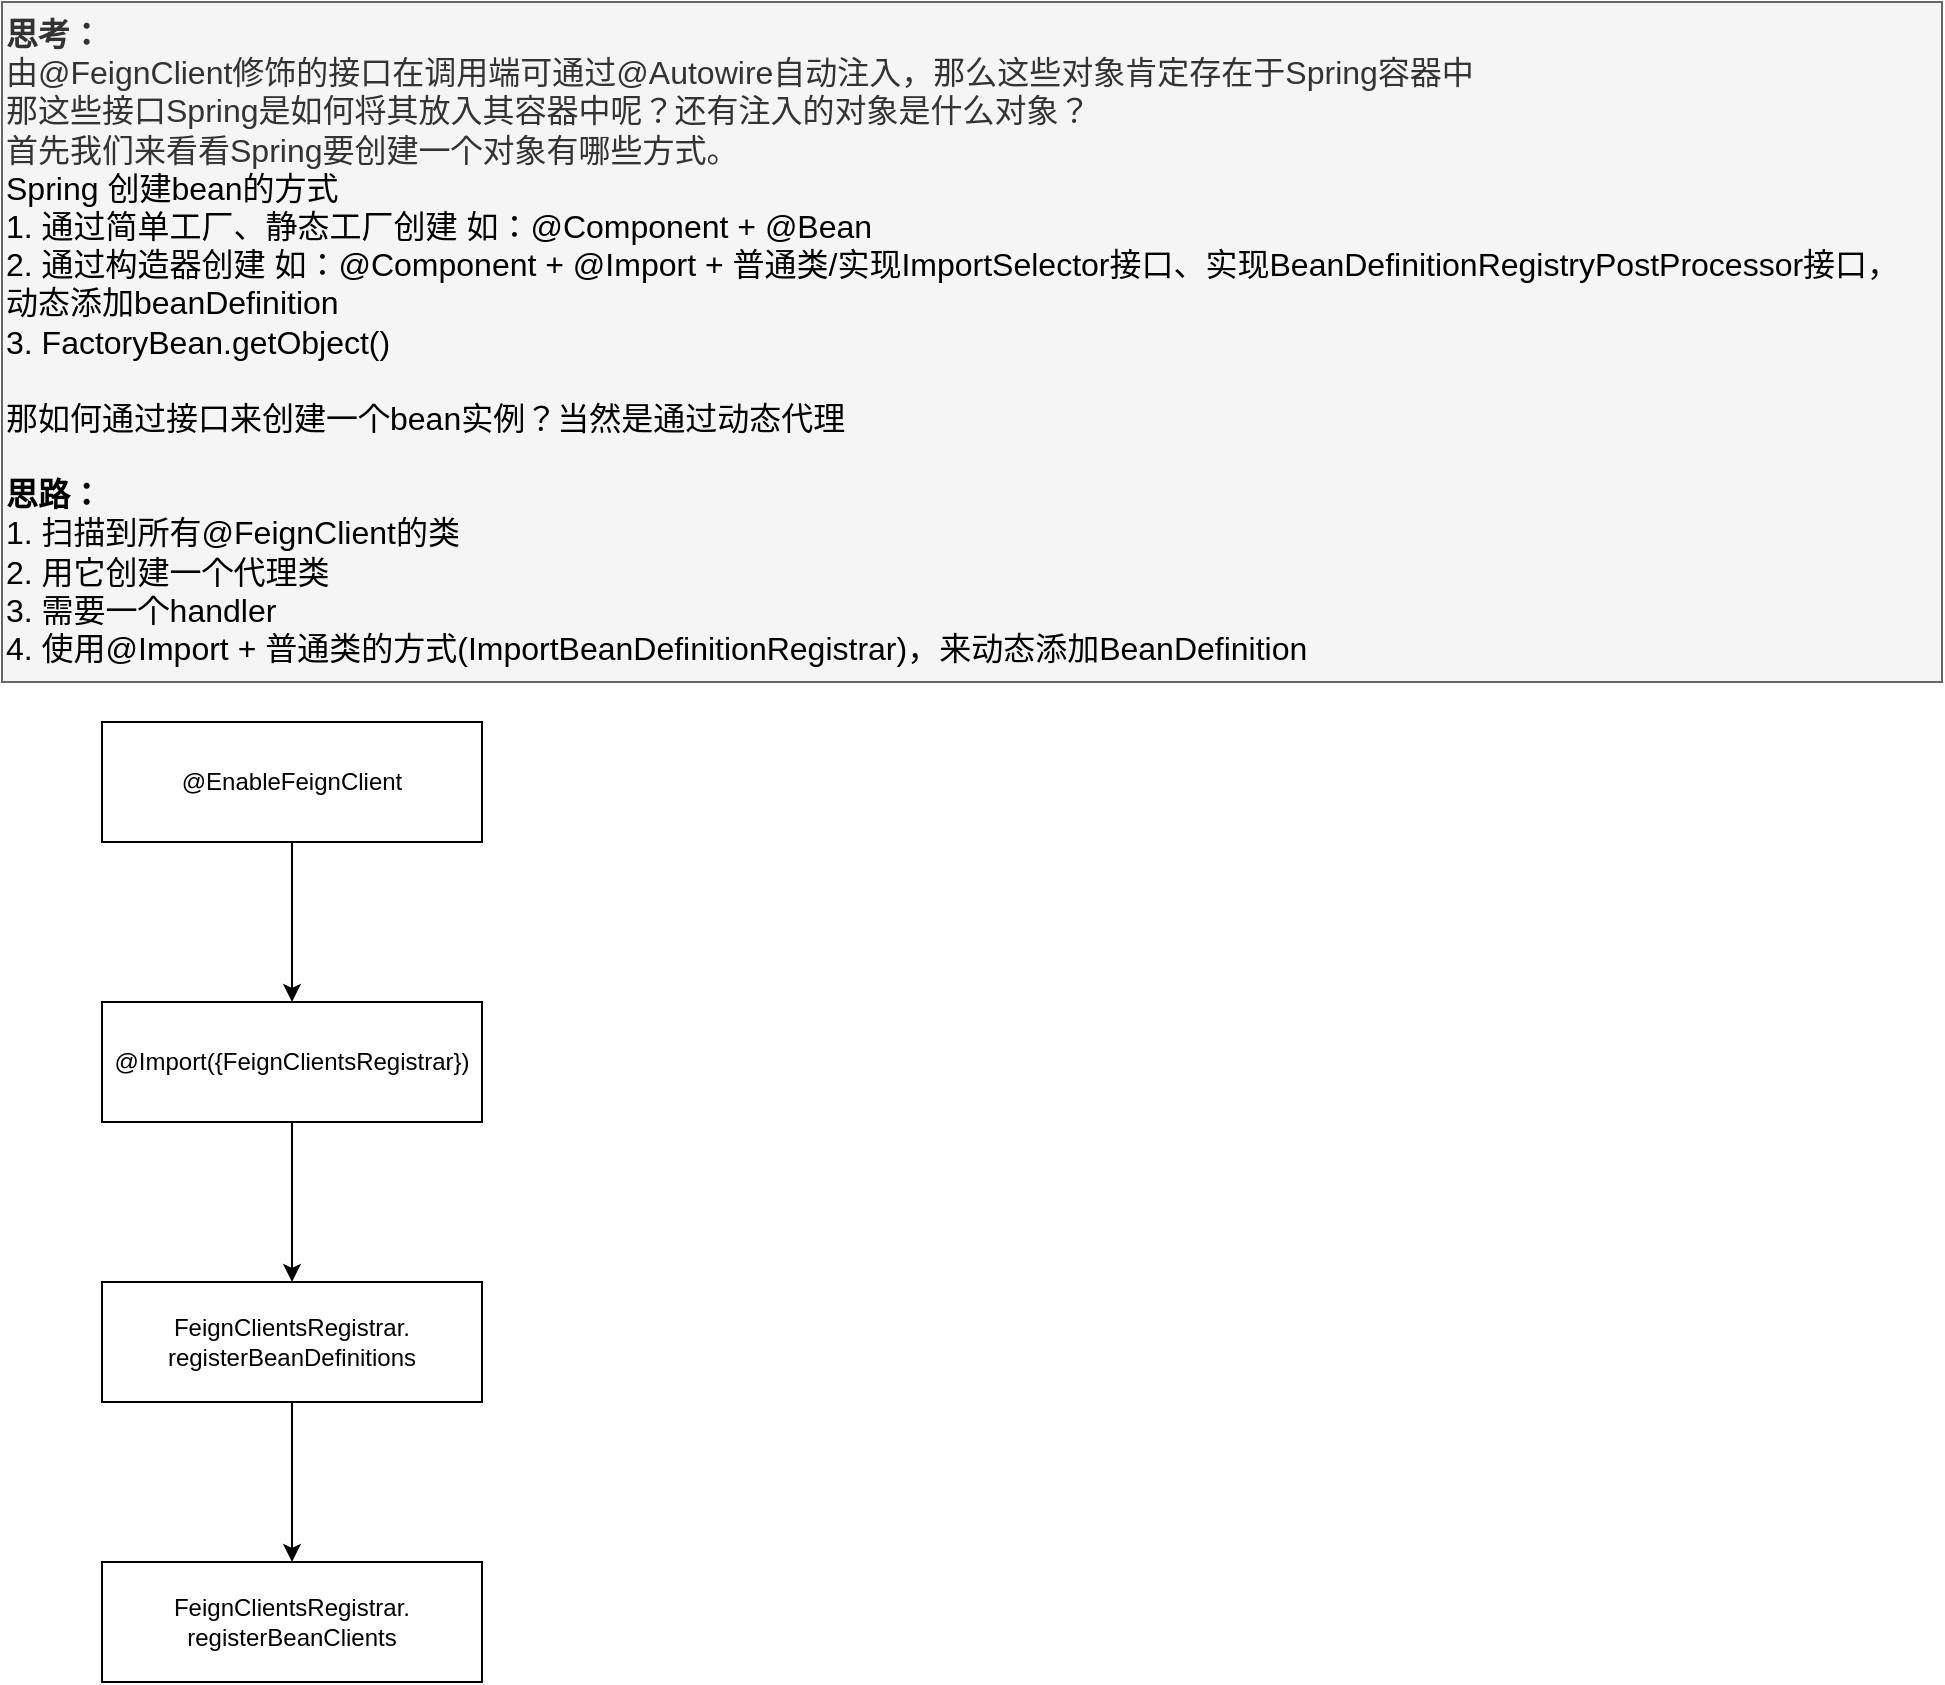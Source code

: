 <mxfile version="26.2.13">
  <diagram name="第 1 页" id="zsBhueWkol6OUL7pbt6Z">
    <mxGraphModel dx="1236" dy="790" grid="1" gridSize="10" guides="1" tooltips="1" connect="1" arrows="1" fold="1" page="1" pageScale="1" pageWidth="827" pageHeight="1169" math="0" shadow="0">
      <root>
        <mxCell id="0" />
        <mxCell id="1" parent="0" />
        <mxCell id="EnDtAUhqjSUgPeUe0Z8r-2" value="&lt;div&gt;&lt;b&gt;思考：&lt;/b&gt;&lt;/div&gt;由@FeignClient修饰的接口在调用端可通过@Autowire自动注入，那么这些对象肯定存在于Spring容器中&lt;div&gt;那这些接口Spring是如何将其放入其容器中呢？还有注入的对象是什么对象？&lt;/div&gt;&lt;div&gt;首先我们来看看Spring要创建一个对象有哪些方式。&lt;/div&gt;&lt;div&gt;&lt;span style=&quot;color: rgb(0, 0, 0);&quot;&gt;Spring 创建bean的方式&lt;/span&gt;&lt;div style=&quot;color: rgb(0, 0, 0);&quot;&gt;1. 通过简单工厂、静态工厂创建 如：@Component +&amp;nbsp;&lt;span style=&quot;background-color: transparent;&quot;&gt;@Bean&lt;/span&gt;&lt;/div&gt;&lt;div style=&quot;color: rgb(0, 0, 0);&quot;&gt;2. 通过构造器创建 如：@Component + @Import + 普通类/实现ImportSelector接口、&lt;span style=&quot;background-color: transparent;&quot;&gt;实现BeanDefinitionRegistryPostProcessor接口，&lt;/span&gt;&lt;/div&gt;&lt;div style=&quot;color: rgb(0, 0, 0);&quot;&gt;&lt;span style=&quot;background-color: transparent;&quot;&gt;动态添加beanDefinition&lt;/span&gt;&lt;/div&gt;&lt;div style=&quot;color: rgb(0, 0, 0);&quot;&gt;3. FactoryBean.getObject()&lt;br&gt;&lt;/div&gt;&lt;/div&gt;&lt;div style=&quot;color: rgb(0, 0, 0);&quot;&gt;&lt;br&gt;&lt;/div&gt;&lt;div style=&quot;color: rgb(0, 0, 0);&quot;&gt;那如何通过接口来创建一个bean实例？当然是通过动态代理&lt;/div&gt;&lt;div style=&quot;color: rgb(0, 0, 0);&quot;&gt;&lt;br&gt;&lt;/div&gt;&lt;div style=&quot;color: rgb(0, 0, 0);&quot;&gt;&lt;b&gt;思路：&lt;/b&gt;&lt;/div&gt;&lt;div style=&quot;color: rgb(0, 0, 0);&quot;&gt;1. 扫描到所有@FeignClient的类&lt;/div&gt;&lt;div style=&quot;color: rgb(0, 0, 0);&quot;&gt;2. 用它创建一个代理类&lt;/div&gt;&lt;div style=&quot;color: rgb(0, 0, 0);&quot;&gt;3. 需要一个handler&lt;/div&gt;&lt;div style=&quot;color: rgb(0, 0, 0);&quot;&gt;4. 使用@Import + 普通类的方式(ImportBeanDefinitionRegistrar)，来动态添加BeanDefinition&lt;/div&gt;" style="text;html=1;align=left;verticalAlign=top;resizable=0;points=[];autosize=1;strokeColor=#666666;fillColor=#f5f5f5;fontSize=16;fontColor=#333333;" parent="1" vertex="1">
          <mxGeometry x="80" y="40" width="970" height="340" as="geometry" />
        </mxCell>
        <mxCell id="5gbEk6pbdHkCbltCyMtl-3" value="" style="edgeStyle=orthogonalEdgeStyle;rounded=0;orthogonalLoop=1;jettySize=auto;html=1;" edge="1" parent="1" source="5gbEk6pbdHkCbltCyMtl-1" target="5gbEk6pbdHkCbltCyMtl-2">
          <mxGeometry relative="1" as="geometry" />
        </mxCell>
        <mxCell id="5gbEk6pbdHkCbltCyMtl-1" value="@EnableFeignClient" style="rounded=0;whiteSpace=wrap;html=1;" vertex="1" parent="1">
          <mxGeometry x="130" y="400" width="190" height="60" as="geometry" />
        </mxCell>
        <mxCell id="5gbEk6pbdHkCbltCyMtl-5" value="" style="edgeStyle=orthogonalEdgeStyle;rounded=0;orthogonalLoop=1;jettySize=auto;html=1;" edge="1" parent="1" source="5gbEk6pbdHkCbltCyMtl-2" target="5gbEk6pbdHkCbltCyMtl-4">
          <mxGeometry relative="1" as="geometry" />
        </mxCell>
        <mxCell id="5gbEk6pbdHkCbltCyMtl-2" value="@Import({FeignClientsRegistrar})" style="rounded=0;whiteSpace=wrap;html=1;" vertex="1" parent="1">
          <mxGeometry x="130" y="540" width="190" height="60" as="geometry" />
        </mxCell>
        <mxCell id="5gbEk6pbdHkCbltCyMtl-7" value="" style="edgeStyle=orthogonalEdgeStyle;rounded=0;orthogonalLoop=1;jettySize=auto;html=1;" edge="1" parent="1" source="5gbEk6pbdHkCbltCyMtl-4" target="5gbEk6pbdHkCbltCyMtl-6">
          <mxGeometry relative="1" as="geometry" />
        </mxCell>
        <mxCell id="5gbEk6pbdHkCbltCyMtl-4" value="FeignClientsRegistrar.&lt;div&gt;registerBeanDefinitions&lt;/div&gt;" style="rounded=0;whiteSpace=wrap;html=1;" vertex="1" parent="1">
          <mxGeometry x="130" y="680" width="190" height="60" as="geometry" />
        </mxCell>
        <mxCell id="5gbEk6pbdHkCbltCyMtl-6" value="FeignClientsRegistrar.&lt;div&gt;registerBeanClients&lt;/div&gt;" style="rounded=0;whiteSpace=wrap;html=1;" vertex="1" parent="1">
          <mxGeometry x="130" y="820" width="190" height="60" as="geometry" />
        </mxCell>
      </root>
    </mxGraphModel>
  </diagram>
</mxfile>
